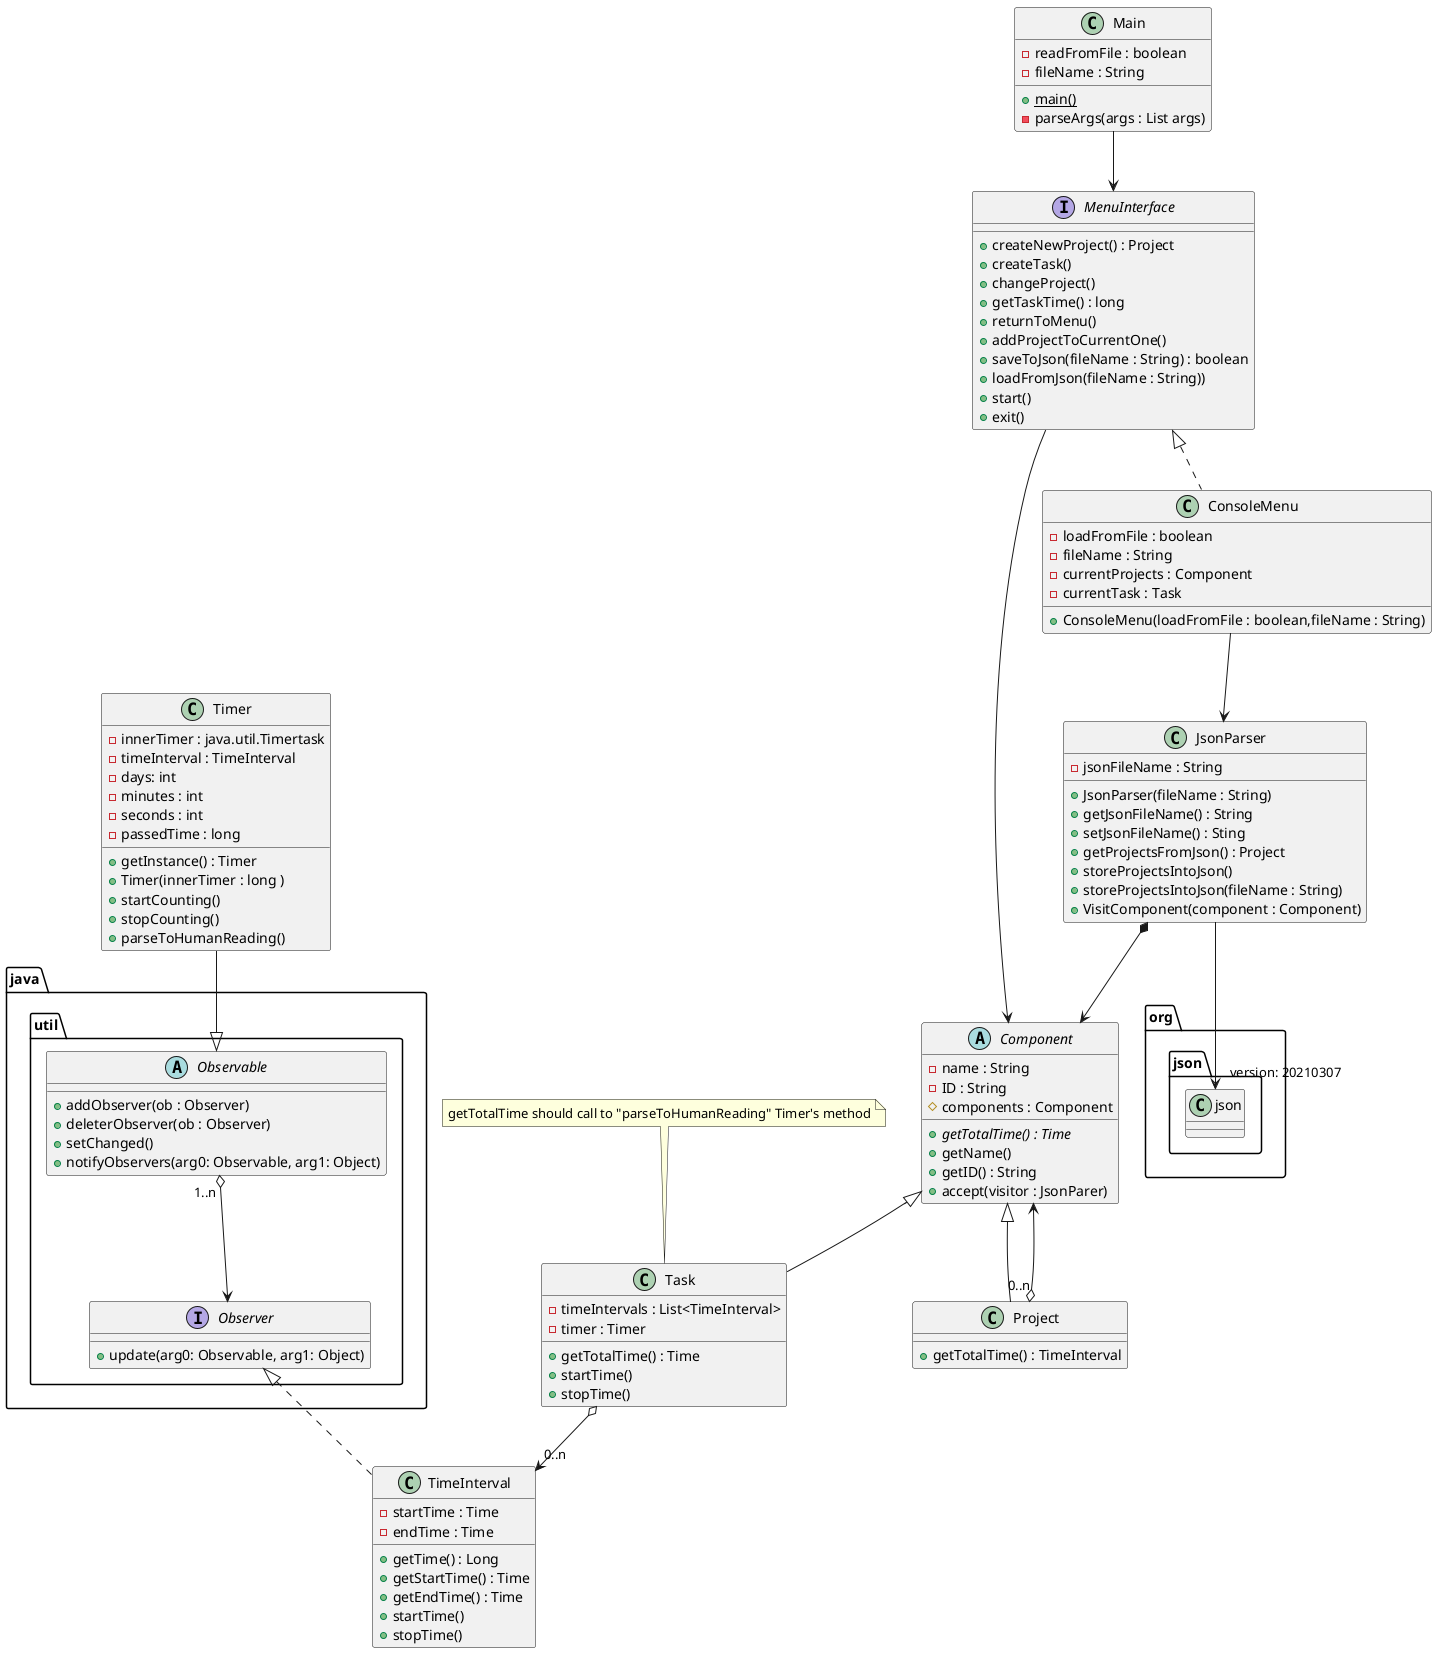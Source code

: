 @startuml
abstract class Component {
    - name : String
    - ID : String
    # components : Component
    + {abstract} getTotalTime() : Time
    + getName()
    + getID() : String
    + accept(visitor : JsonParer)
}

class TimeInterval  implements java.util.Observer {
    - startTime : Time
    - endTime : Time
    + getTime() : Long
    + getStartTime() : Time
    + getEndTime() : Time
    + startTime()
    + stopTime()
}

abstract class java.util.Observable{

+ addObserver(ob : Observer)
+ deleterObserver(ob : Observer)
+ setChanged()
+ notifyObservers(arg0: Observable, arg1: Object)

}

interface java.util.Observer {

+ update(arg0: Observable, arg1: Object)

}


class Project extends Component{
    + getTotalTime() : TimeInterval
}

class Task extends Component {
    - timeIntervals : List<TimeInterval>
    - timer : Timer
    + getTotalTime() : Time
    + startTime()
    + stopTime()
}

class Timer {
    - innerTimer : java.util.Timertask
    - timeInterval : TimeInterval
    - days: int
    - minutes : int
    - seconds : int
    - passedTime : long
    + getInstance() : Timer
    + Timer(innerTimer : long )
    + startCounting()
    + stopCounting()
    + parseToHumanReading()
}

class JsonParser {
    - jsonFileName : String
    + JsonParser(fileName : String)
    + getJsonFileName() : String
    + setJsonFileName() : Sting
    + getProjectsFromJson() : Project
    + storeProjectsIntoJson()
    + storeProjectsIntoJson(fileName : String)
    + VisitComponent(component : Component)
}

class Main {
    - readFromFile : boolean
    - fileName : String
    + {static} main()
    - parseArgs(args : List args)
}

interface MenuInterface {
    + createNewProject() : Project
    + createTask()
    + changeProject()
    + getTaskTime() : long
    + returnToMenu()
    + addProjectToCurrentOne()
    + saveToJson(fileName : String) : boolean
    + loadFromJson(fileName : String))
    + start()
    + exit()
}

class ConsoleMenu implements MenuInterface {
    + ConsoleMenu(loadFromFile : boolean,fileName : String)
    - loadFromFile : boolean
    - fileName : String
    - currentProjects : Component
    - currentTask : Task
}

note top of Task {
    getTotalTime should call to "parseToHumanReading" Timer's method
}

JsonParser --> "version: 20210307" org.json.json
Main --> MenuInterface
ConsoleMenu --> JsonParser
JsonParser *--> Component
Project "0..n" o--> Component
MenuInterface --> Component
Task o--> "0..n" TimeInterval
java.util.Observable "1..n " o--> java.util.Observer
Timer --|> java.util.Observable
@enduml